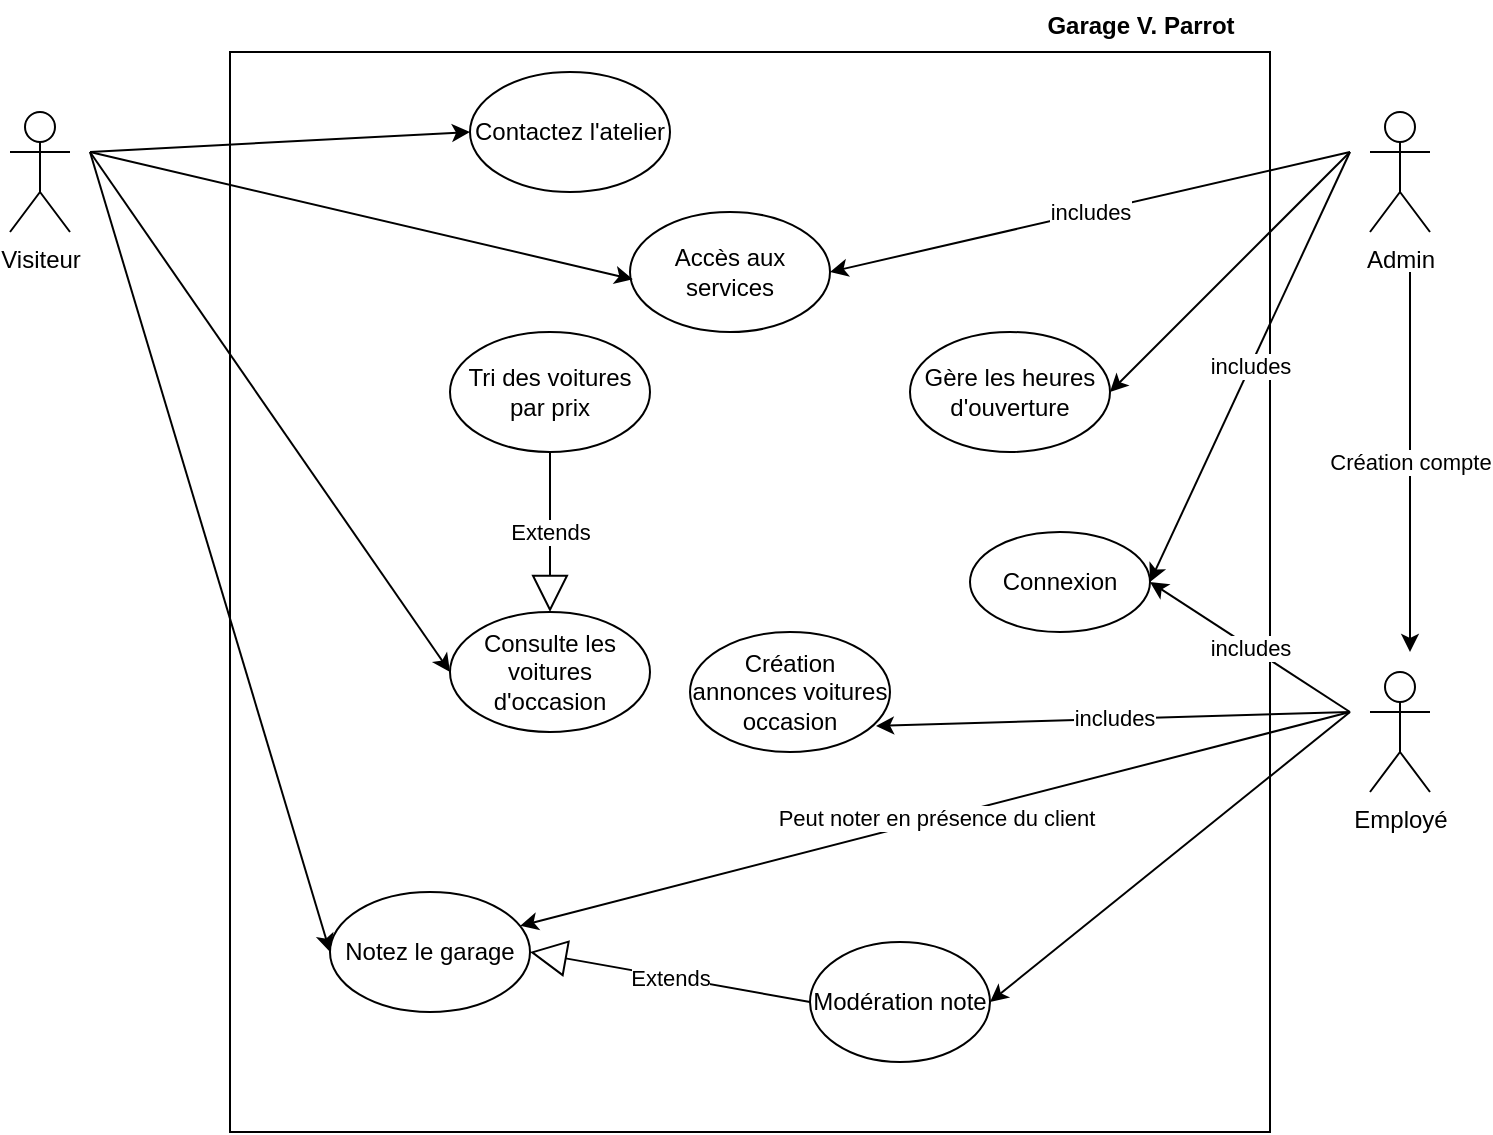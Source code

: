 <mxfile version="21.8.2" type="device">
  <diagram name="Page-1" id="wSddPBzHNTBub50bjDwg">
    <mxGraphModel dx="874" dy="438" grid="1" gridSize="10" guides="1" tooltips="1" connect="1" arrows="1" fold="1" page="1" pageScale="1" pageWidth="827" pageHeight="1169" math="0" shadow="0">
      <root>
        <mxCell id="0" />
        <mxCell id="1" parent="0" />
        <mxCell id="ubfow5Ak-ZdgxzmPaXyh-1" value="" style="rounded=0;whiteSpace=wrap;html=1;" parent="1" vertex="1">
          <mxGeometry x="170" y="70" width="520" height="540" as="geometry" />
        </mxCell>
        <mxCell id="ubfow5Ak-ZdgxzmPaXyh-2" value="Visiteur" style="shape=umlActor;verticalLabelPosition=bottom;verticalAlign=top;html=1;outlineConnect=0;" parent="1" vertex="1">
          <mxGeometry x="60" y="100" width="30" height="60" as="geometry" />
        </mxCell>
        <mxCell id="ubfow5Ak-ZdgxzmPaXyh-3" value="Accès aux services" style="ellipse;whiteSpace=wrap;html=1;" parent="1" vertex="1">
          <mxGeometry x="370" y="150" width="100" height="60" as="geometry" />
        </mxCell>
        <mxCell id="ubfow5Ak-ZdgxzmPaXyh-4" value="Consulte les voitures d&#39;occasion" style="ellipse;whiteSpace=wrap;html=1;" parent="1" vertex="1">
          <mxGeometry x="280" y="350" width="100" height="60" as="geometry" />
        </mxCell>
        <mxCell id="ubfow5Ak-ZdgxzmPaXyh-5" value="Tri des voitures par prix" style="ellipse;whiteSpace=wrap;html=1;" parent="1" vertex="1">
          <mxGeometry x="280" y="210" width="100" height="60" as="geometry" />
        </mxCell>
        <mxCell id="ubfow5Ak-ZdgxzmPaXyh-6" value="Extends" style="endArrow=block;endSize=16;endFill=0;html=1;rounded=0;entryX=0.5;entryY=0;entryDx=0;entryDy=0;exitX=0.5;exitY=1;exitDx=0;exitDy=0;" parent="1" source="ubfow5Ak-ZdgxzmPaXyh-5" target="ubfow5Ak-ZdgxzmPaXyh-4" edge="1">
          <mxGeometry x="-0.004" width="160" relative="1" as="geometry">
            <mxPoint x="470" y="210" as="sourcePoint" />
            <mxPoint x="630" y="210" as="targetPoint" />
            <mxPoint as="offset" />
          </mxGeometry>
        </mxCell>
        <mxCell id="ubfow5Ak-ZdgxzmPaXyh-7" value="Contactez l&#39;atelier" style="ellipse;whiteSpace=wrap;html=1;" parent="1" vertex="1">
          <mxGeometry x="290" y="80" width="100" height="60" as="geometry" />
        </mxCell>
        <mxCell id="ubfow5Ak-ZdgxzmPaXyh-8" value="Notez le garage" style="ellipse;whiteSpace=wrap;html=1;" parent="1" vertex="1">
          <mxGeometry x="220" y="490" width="100" height="60" as="geometry" />
        </mxCell>
        <mxCell id="ubfow5Ak-ZdgxzmPaXyh-10" value="" style="endArrow=classic;html=1;rounded=0;entryX=0;entryY=0.5;entryDx=0;entryDy=0;" parent="1" target="ubfow5Ak-ZdgxzmPaXyh-4" edge="1">
          <mxGeometry relative="1" as="geometry">
            <mxPoint x="100" y="120" as="sourcePoint" />
            <mxPoint x="300" y="160" as="targetPoint" />
          </mxGeometry>
        </mxCell>
        <mxCell id="ubfow5Ak-ZdgxzmPaXyh-12" value="" style="endArrow=classic;html=1;rounded=0;entryX=0.014;entryY=0.561;entryDx=0;entryDy=0;entryPerimeter=0;" parent="1" target="ubfow5Ak-ZdgxzmPaXyh-3" edge="1">
          <mxGeometry relative="1" as="geometry">
            <mxPoint x="100" y="120" as="sourcePoint" />
            <mxPoint x="280" y="160" as="targetPoint" />
          </mxGeometry>
        </mxCell>
        <mxCell id="ubfow5Ak-ZdgxzmPaXyh-13" value="" style="endArrow=classic;html=1;rounded=0;entryX=0;entryY=0.5;entryDx=0;entryDy=0;" parent="1" target="ubfow5Ak-ZdgxzmPaXyh-7" edge="1">
          <mxGeometry relative="1" as="geometry">
            <mxPoint x="100" y="120" as="sourcePoint" />
            <mxPoint x="250" y="175" as="targetPoint" />
          </mxGeometry>
        </mxCell>
        <mxCell id="ubfow5Ak-ZdgxzmPaXyh-14" value="" style="endArrow=classic;html=1;rounded=0;entryX=0;entryY=0.5;entryDx=0;entryDy=0;" parent="1" target="ubfow5Ak-ZdgxzmPaXyh-8" edge="1">
          <mxGeometry relative="1" as="geometry">
            <mxPoint x="100" y="120" as="sourcePoint" />
            <mxPoint x="200" y="250" as="targetPoint" />
          </mxGeometry>
        </mxCell>
        <mxCell id="ubfow5Ak-ZdgxzmPaXyh-15" value="Admin" style="shape=umlActor;verticalLabelPosition=bottom;verticalAlign=top;html=1;outlineConnect=0;" parent="1" vertex="1">
          <mxGeometry x="740" y="100" width="30" height="60" as="geometry" />
        </mxCell>
        <mxCell id="ubfow5Ak-ZdgxzmPaXyh-16" value="Employé" style="shape=umlActor;verticalLabelPosition=bottom;verticalAlign=top;html=1;outlineConnect=0;" parent="1" vertex="1">
          <mxGeometry x="740" y="380" width="30" height="60" as="geometry" />
        </mxCell>
        <mxCell id="ubfow5Ak-ZdgxzmPaXyh-17" value="Gère les heures d&#39;ouverture" style="ellipse;whiteSpace=wrap;html=1;" parent="1" vertex="1">
          <mxGeometry x="510" y="210" width="100" height="60" as="geometry" />
        </mxCell>
        <mxCell id="ubfow5Ak-ZdgxzmPaXyh-18" value="" style="endArrow=classic;html=1;rounded=0;entryX=1;entryY=0.5;entryDx=0;entryDy=0;" parent="1" target="ubfow5Ak-ZdgxzmPaXyh-17" edge="1">
          <mxGeometry relative="1" as="geometry">
            <mxPoint x="730" y="120" as="sourcePoint" />
            <mxPoint x="590" y="290" as="targetPoint" />
          </mxGeometry>
        </mxCell>
        <mxCell id="ubfow5Ak-ZdgxzmPaXyh-19" value="Connexion" style="ellipse;whiteSpace=wrap;html=1;" parent="1" vertex="1">
          <mxGeometry x="540" y="310" width="90" height="50" as="geometry" />
        </mxCell>
        <mxCell id="ubfow5Ak-ZdgxzmPaXyh-20" value="includes" style="endArrow=classic;html=1;rounded=0;entryX=1;entryY=0.5;entryDx=0;entryDy=0;" parent="1" target="ubfow5Ak-ZdgxzmPaXyh-3" edge="1">
          <mxGeometry relative="1" as="geometry">
            <mxPoint x="730" y="120" as="sourcePoint" />
            <mxPoint x="510" y="320" as="targetPoint" />
          </mxGeometry>
        </mxCell>
        <mxCell id="ubfow5Ak-ZdgxzmPaXyh-21" value="Modération note" style="ellipse;whiteSpace=wrap;html=1;" parent="1" vertex="1">
          <mxGeometry x="460" y="515" width="90" height="60" as="geometry" />
        </mxCell>
        <mxCell id="ubfow5Ak-ZdgxzmPaXyh-22" value="" style="endArrow=classic;html=1;rounded=0;entryX=1;entryY=0.5;entryDx=0;entryDy=0;" parent="1" target="ubfow5Ak-ZdgxzmPaXyh-21" edge="1">
          <mxGeometry relative="1" as="geometry">
            <mxPoint x="730" y="400" as="sourcePoint" />
            <mxPoint x="650" y="420" as="targetPoint" />
          </mxGeometry>
        </mxCell>
        <mxCell id="ubfow5Ak-ZdgxzmPaXyh-23" value="Extends" style="endArrow=block;endSize=16;endFill=0;html=1;rounded=0;entryX=1;entryY=0.5;entryDx=0;entryDy=0;exitX=0;exitY=0.5;exitDx=0;exitDy=0;" parent="1" source="ubfow5Ak-ZdgxzmPaXyh-21" target="ubfow5Ak-ZdgxzmPaXyh-8" edge="1">
          <mxGeometry width="160" relative="1" as="geometry">
            <mxPoint x="410" y="400" as="sourcePoint" />
            <mxPoint x="300" y="400" as="targetPoint" />
          </mxGeometry>
        </mxCell>
        <mxCell id="ubfow5Ak-ZdgxzmPaXyh-24" value="includes" style="endArrow=classic;html=1;rounded=0;entryX=0.93;entryY=0.783;entryDx=0;entryDy=0;entryPerimeter=0;" parent="1" target="XE848BzTkA00vcG2CuAO-2" edge="1">
          <mxGeometry relative="1" as="geometry">
            <mxPoint x="730" y="400" as="sourcePoint" />
            <mxPoint x="620" y="510" as="targetPoint" />
          </mxGeometry>
        </mxCell>
        <mxCell id="ubfow5Ak-ZdgxzmPaXyh-25" value="includes" style="endArrow=classic;html=1;rounded=0;entryX=1;entryY=0.5;entryDx=0;entryDy=0;" parent="1" target="ubfow5Ak-ZdgxzmPaXyh-19" edge="1">
          <mxGeometry relative="1" as="geometry">
            <mxPoint x="730" y="400" as="sourcePoint" />
            <mxPoint x="530" y="495" as="targetPoint" />
          </mxGeometry>
        </mxCell>
        <mxCell id="ubfow5Ak-ZdgxzmPaXyh-26" value="includes" style="endArrow=classic;html=1;rounded=0;entryX=1;entryY=0.5;entryDx=0;entryDy=0;" parent="1" target="ubfow5Ak-ZdgxzmPaXyh-19" edge="1">
          <mxGeometry relative="1" as="geometry">
            <mxPoint x="730" y="120" as="sourcePoint" />
            <mxPoint x="620" y="250" as="targetPoint" />
          </mxGeometry>
        </mxCell>
        <mxCell id="ubfow5Ak-ZdgxzmPaXyh-27" value=" Garage V. Parrot" style="text;align=center;fontStyle=1;verticalAlign=middle;spacingLeft=3;spacingRight=3;strokeColor=none;rotatable=0;points=[[0,0.5],[1,0.5]];portConstraint=eastwest;html=1;" parent="1" vertex="1">
          <mxGeometry x="570" y="44" width="110" height="26" as="geometry" />
        </mxCell>
        <mxCell id="RsT40CiEnGvRN2FOaJTF-1" value="" style="endArrow=classic;html=1;rounded=0;strokeColor=none;" parent="1" edge="1">
          <mxGeometry relative="1" as="geometry">
            <mxPoint x="750" y="190" as="sourcePoint" />
            <mxPoint x="750" y="360" as="targetPoint" />
          </mxGeometry>
        </mxCell>
        <mxCell id="RsT40CiEnGvRN2FOaJTF-2" value="Création compte" style="endArrow=classic;html=1;rounded=0;" parent="1" edge="1">
          <mxGeometry relative="1" as="geometry">
            <mxPoint x="760" y="180" as="sourcePoint" />
            <mxPoint x="760" y="370" as="targetPoint" />
          </mxGeometry>
        </mxCell>
        <mxCell id="MhqHuiZGdNTq5rw29vZj-1" value="Peut noter en présence du client" style="endArrow=classic;html=1;rounded=0;entryX=0.951;entryY=0.282;entryDx=0;entryDy=0;entryPerimeter=0;" parent="1" target="ubfow5Ak-ZdgxzmPaXyh-8" edge="1">
          <mxGeometry relative="1" as="geometry">
            <mxPoint x="730" y="400" as="sourcePoint" />
            <mxPoint x="400" y="480" as="targetPoint" />
          </mxGeometry>
        </mxCell>
        <mxCell id="XE848BzTkA00vcG2CuAO-2" value="Création annonces voitures occasion" style="ellipse;whiteSpace=wrap;html=1;" vertex="1" parent="1">
          <mxGeometry x="400" y="360" width="100" height="60" as="geometry" />
        </mxCell>
      </root>
    </mxGraphModel>
  </diagram>
</mxfile>
